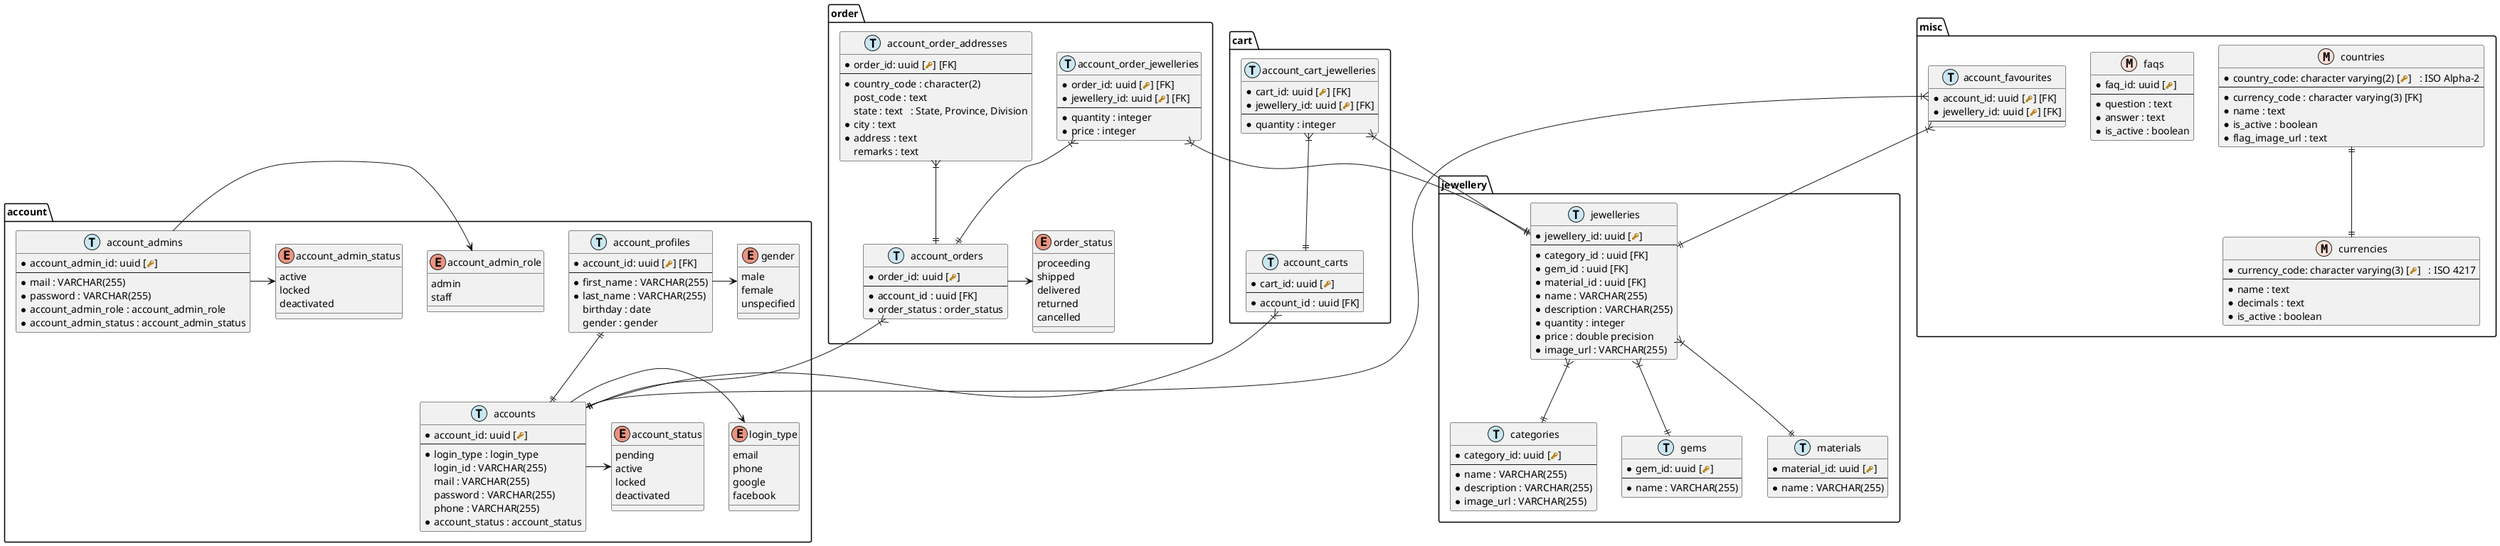 @startuml burmese_jewellery

!define MASTER <<M,F9DFD5>>
!define TRANSACTION <<T,CAE7F2>>
!define PRIMARY_KEY <color:#b8861b><&key></color>
!define PK <color:#b8861b><&key></color>
!define FOREIGN_KEY <color:#aaaaaa><&key></color>
!define column(x) <color:#efefef><&media-record></color> x
!define table(x) entity x << (T, white) >>

' Zero or One  |o--
' Exactly One  ||--
' Zero or Many }o--
' One or Many  }|--

folder account {

  enum login_type {
    email
    phone
    google
    facebook
  }

  enum account_status {
    pending
    active
    locked
    deactivated
  }

  entity accounts TRANSACTION {
    * account_id: uuid [PK]
    --
    * login_type : login_type
    login_id : VARCHAR(255)
    mail : VARCHAR(255)
    password : VARCHAR(255)
    phone : VARCHAR(255)
    * account_status : account_status
  }
  accounts -> login_type
  accounts -> account_status

  enum gender {
    male
    female
    unspecified
  }

  entity account_profiles TRANSACTION {
    * account_id: uuid [PK] [FK]
    --
    * first_name : VARCHAR(255)
    * last_name : VARCHAR(255)
    birthday : date
    gender : gender
  }
  account_profiles -> gender
  account_profiles ||--|| accounts

  enum account_admin_role {
    admin
    staff
  }

  enum account_admin_status {
    active
    locked
    deactivated
  }

  entity account_admins TRANSACTION {
    * account_admin_id: uuid [PK]
    --
    * mail : VARCHAR(255)
    * password : VARCHAR(255)
    * account_admin_role : account_admin_role
    * account_admin_status : account_admin_status
  }

  account_admins -> account_admin_role
  account_admins -> account_admin_status

}


folder jewellery {

  entity categories TRANSACTION {
    * category_id: uuid [PK]
    --
    * name : VARCHAR(255)
    * description : VARCHAR(255)
    * image_url : VARCHAR(255)
  }

  entity gems TRANSACTION {
    * gem_id: uuid [PK]
    --
    * name : VARCHAR(255)
  }

  entity materials TRANSACTION {
    * material_id: uuid [PK]
    --
    * name : VARCHAR(255)
  }

  entity jewelleries TRANSACTION {
    * jewellery_id: uuid [PK]
    --
    * category_id : uuid [FK]
    * gem_id : uuid [FK]
    * material_id : uuid [FK]
    * name : VARCHAR(255)
    * description : VARCHAR(255)
    * quantity : integer
    * price : double precision
    * image_url : VARCHAR(255)
  }
  jewelleries }|--|| categories
  jewelleries }|--|| gems
  jewelleries }|--|| materials

}

folder cart {

  entity account_carts TRANSACTION {
    * cart_id: uuid [PK]
    --
    * account_id : uuid [FK]
  }
  account_carts }|--|| accounts

  entity account_cart_jewelleries TRANSACTION {
    * cart_id: uuid [PK] [FK]
    * jewellery_id: uuid [PK] [FK]
    --
    * quantity : integer
  }
  account_cart_jewelleries }|--|| account_carts
  account_cart_jewelleries }|--|| jewelleries

}

folder order {

  enum order_status {
    proceeding
    shipped
    delivered
    returned
    cancelled
  }

  entity account_orders TRANSACTION {
    * order_id: uuid [PK]
    --
    * account_id : uuid [FK]
    * order_status : order_status
  }
  account_orders -> order_status
  account_orders }|--|| accounts

  entity account_order_jewelleries TRANSACTION {
    * order_id: uuid [PK] [FK]
    * jewellery_id: uuid [PK] [FK]
    --
    * quantity : integer
    * price : integer
  }
  account_order_jewelleries }|--|| account_orders
  account_order_jewelleries }|--|| jewelleries

  entity account_order_addresses TRANSACTION {
    * order_id: uuid [PK] [FK]
    --
    * country_code : character(2)
    post_code : text
    state : text   : State, Province, Division
    * city : text
    * address : text
    remarks : text
  }
  account_order_addresses }|--|| account_orders

}

folder misc {

  entity account_favourites TRANSACTION {
    * account_id: uuid [PK] [FK]
    * jewellery_id: uuid [PK] [FK]
    --
  }
  account_favourites }|--|| accounts
  account_favourites }|--|| jewelleries

  entity faqs MASTER {
    * faq_id: uuid [PK]
    --
    * question : text
    * answer : text
    * is_active : boolean
  }

  entity currencies MASTER {
    * currency_code: character varying(3) [PK]   : ISO 4217
    --
    * name : text
    * decimals : text
    * is_active : boolean
  }

  entity countries MASTER {
    * country_code: character varying(2) [PK]   : ISO Alpha-2
    --
    * currency_code : character varying(3) [FK]
    * name : text
    * is_active : boolean
    * flag_image_url : text
  }
  countries ||--|| currencies

}

@enduml
